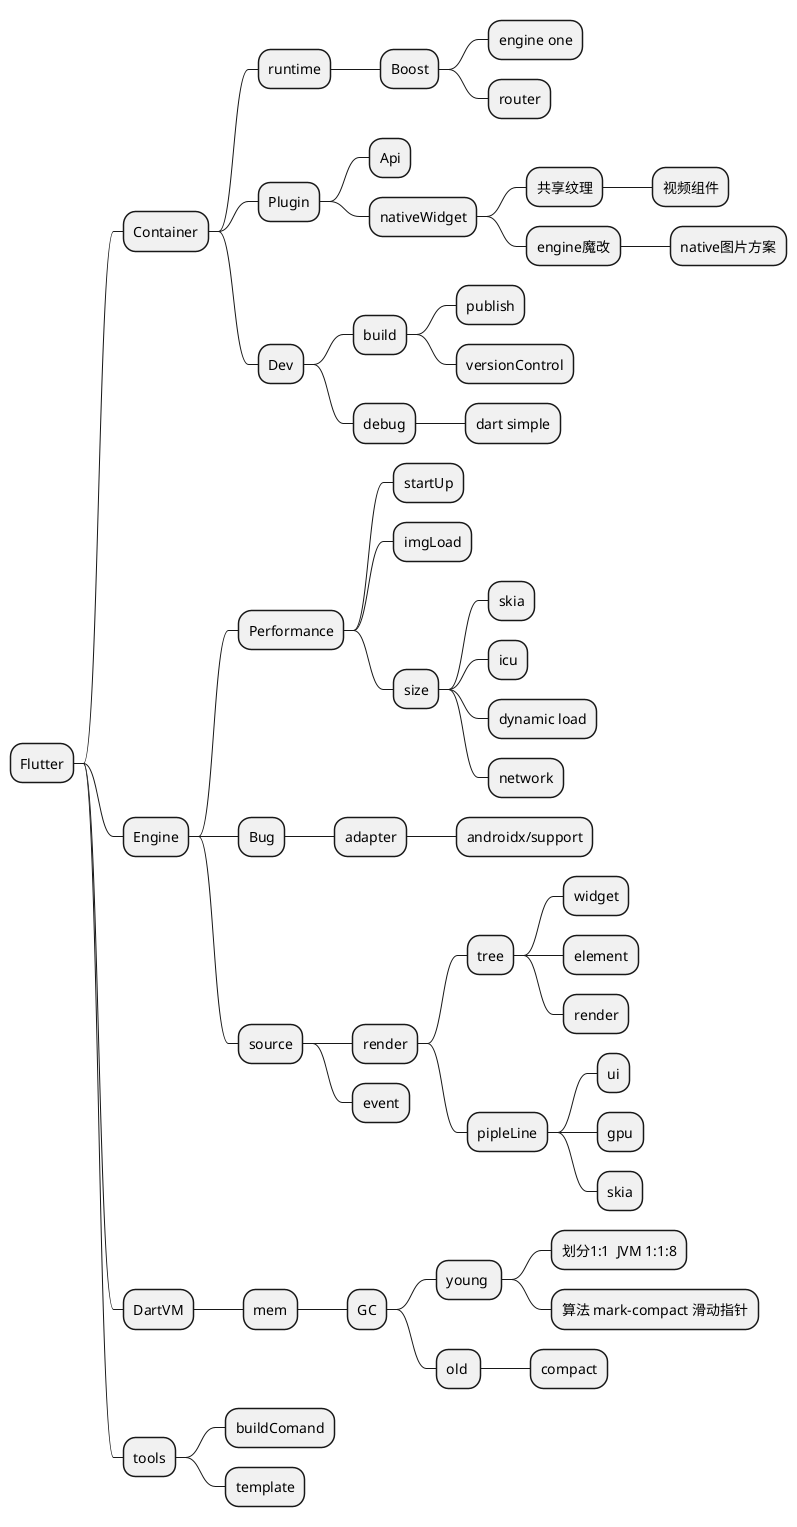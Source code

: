 @startmindmap

+ Flutter
++ Container
+++ runtime
++++ Boost
+++++ engine one
+++++ router
+++ Plugin
++++ Api
++++ nativeWidget
+++++ 共享纹理
++++++ 视频组件
+++++ engine魔改
++++++ native图片方案
+++ Dev
++++ build
+++++ publish
+++++ versionControl
++++ debug
+++++ dart simple
++ Engine
+++ Performance
++++ startUp
++++ imgLoad
++++ size
+++++ skia
+++++ icu
+++++ dynamic load
+++++ network
+++ Bug
++++ adapter
+++++ androidx/support
+++ source
++++ render
+++++ tree
++++++ widget
++++++ element
++++++ render
+++++ pipleLine
++++++ ui
++++++ gpu
++++++ skia
++++ event
++ DartVM
+++ mem
++++ GC
+++++ young 
++++++ 划分1:1  JVM 1:1:8
++++++ 算法 mark-compact 滑动指针
+++++ old 
++++++ compact
++ tools
+++ buildComand
+++ template

@endmindmap
